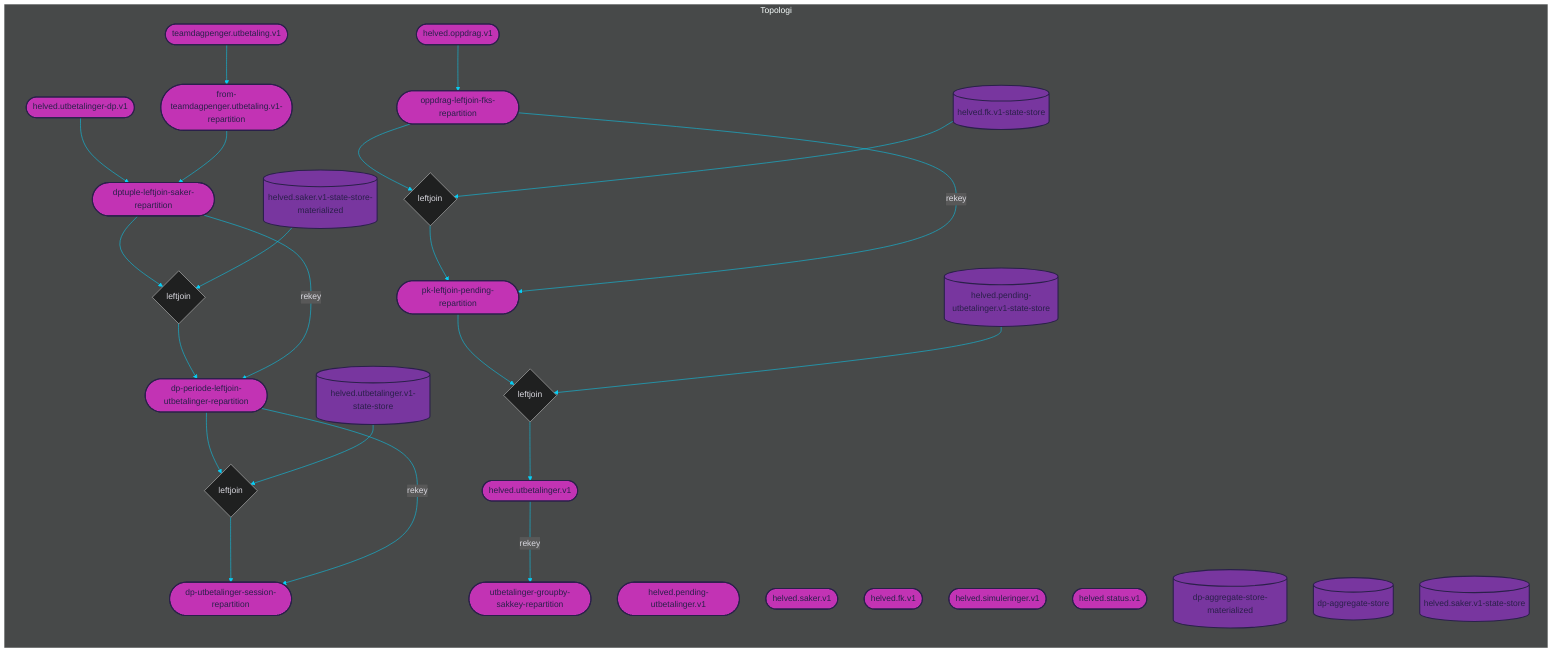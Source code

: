 %%{init: {'theme': 'dark', 'themeVariables': { 'primaryColor': '#07cff6', 'textColor': '#dad9e0', 'lineColor': '#07cff6'}}}%%

graph LR

subgraph Topologi
    %% TOPICS
    helved.utbetalinger.v1([helved.utbetalinger.v1])
	dp-periode-leftjoin-utbetalinger-repartition([dp-periode-leftjoin-utbetalinger-repartition])
	dp-utbetalinger-session-repartition([dp-utbetalinger-session-repartition])
	utbetalinger-groupby-sakkey-repartition([utbetalinger-groupby-sakkey-repartition])
	pk-leftjoin-pending-repartition([pk-leftjoin-pending-repartition])
	helved.pending-utbetalinger.v1([helved.pending-utbetalinger.v1])
	dptuple-leftjoin-saker-repartition([dptuple-leftjoin-saker-repartition])
	helved.saker.v1([helved.saker.v1])
	oppdrag-leftjoin-fks-repartition([oppdrag-leftjoin-fks-repartition])
	helved.fk.v1([helved.fk.v1])
	teamdagpenger.utbetaling.v1([teamdagpenger.utbetaling.v1])
	from-teamdagpenger.utbetaling.v1-repartition([from-teamdagpenger.utbetaling.v1-repartition])
	helved.utbetalinger-dp.v1([helved.utbetalinger-dp.v1])
	helved.simuleringer.v1([helved.simuleringer.v1])
	helved.oppdrag.v1([helved.oppdrag.v1])
	helved.status.v1([helved.status.v1])

    %% JOINS
    dp-periode-leftjoin-utbetalinger{leftjoin}
	pk-leftjoin-pending{leftjoin}
	dptuple-leftjoin-saker{leftjoin}
	oppdrag-leftjoin-fks{leftjoin}

    %% STATE PROCESSORS
    
    
    %% STATE STORES
    helved.utbetalinger.v1-state-store[(helved.utbetalinger.v1-state-store)]
	helved.pending-utbetalinger.v1-state-store[(helved.pending-utbetalinger.v1-state-store)]
	helved.saker.v1-state-store-materialized[(helved.saker.v1-state-store-materialized)]
	helved.fk.v1-state-store[(helved.fk.v1-state-store)]
	dp-aggregate-store-materialized[(dp-aggregate-store-materialized)]
	dp-aggregate-store[(dp-aggregate-store)]
	helved.saker.v1-state-store[(helved.saker.v1-state-store)]
    
    %% DATABASES
    
    

    %% PROCESSOR API JOBS
    
    
    %% JOIN STREAMS
    dp-periode-leftjoin-utbetalinger-repartition --> dp-periode-leftjoin-utbetalinger
	helved.utbetalinger.v1-state-store --> dp-periode-leftjoin-utbetalinger
	dp-periode-leftjoin-utbetalinger --> dp-utbetalinger-session-repartition
	pk-leftjoin-pending-repartition --> pk-leftjoin-pending
	helved.pending-utbetalinger.v1-state-store --> pk-leftjoin-pending
	pk-leftjoin-pending --> helved.utbetalinger.v1
	dptuple-leftjoin-saker-repartition --> dptuple-leftjoin-saker
	helved.saker.v1-state-store-materialized --> dptuple-leftjoin-saker
	dptuple-leftjoin-saker --> dp-periode-leftjoin-utbetalinger-repartition
	oppdrag-leftjoin-fks-repartition --> oppdrag-leftjoin-fks
	helved.fk.v1-state-store --> oppdrag-leftjoin-fks
	oppdrag-leftjoin-fks --> pk-leftjoin-pending-repartition

    %% TABLE STREAMS
    

    %% JOB STREAMS
    
    
    %% BRANCH STREAMS
    

    %% REPARTITION STREAMS
    helved.utbetalinger.v1 --> |rekey| utbetalinger-groupby-sakkey-repartition
	dp-periode-leftjoin-utbetalinger-repartition --> |rekey| dp-utbetalinger-session-repartition
	dptuple-leftjoin-saker-repartition --> |rekey| dp-periode-leftjoin-utbetalinger-repartition
	oppdrag-leftjoin-fks-repartition --> |rekey| pk-leftjoin-pending-repartition
    
    %% BASIC STREAMS
    teamdagpenger.utbetaling.v1 --> from-teamdagpenger.utbetaling.v1-repartition
	helved.utbetalinger-dp.v1 --> dptuple-leftjoin-saker-repartition
	from-teamdagpenger.utbetaling.v1-repartition --> dptuple-leftjoin-saker-repartition
	helved.oppdrag.v1 --> oppdrag-leftjoin-fks-repartition
    
    %% CUSTOM PROCESS STREAMS
    
end

%% COLORS
%% light    #dad9e0
%% purple   #78369f
%% pink     #c233b4
%% dark     #2a204a
%% blue     #07cff6

%% STYLES
style helved.utbetalinger.v1 fill:#c233b4, stroke:#2a204a, stroke-width:2px, color:#2a204a
style dp-periode-leftjoin-utbetalinger-repartition fill:#c233b4, stroke:#2a204a, stroke-width:2px, color:#2a204a
style dp-utbetalinger-session-repartition fill:#c233b4, stroke:#2a204a, stroke-width:2px, color:#2a204a
style utbetalinger-groupby-sakkey-repartition fill:#c233b4, stroke:#2a204a, stroke-width:2px, color:#2a204a
style pk-leftjoin-pending-repartition fill:#c233b4, stroke:#2a204a, stroke-width:2px, color:#2a204a
style helved.pending-utbetalinger.v1 fill:#c233b4, stroke:#2a204a, stroke-width:2px, color:#2a204a
style dptuple-leftjoin-saker-repartition fill:#c233b4, stroke:#2a204a, stroke-width:2px, color:#2a204a
style helved.saker.v1 fill:#c233b4, stroke:#2a204a, stroke-width:2px, color:#2a204a
style oppdrag-leftjoin-fks-repartition fill:#c233b4, stroke:#2a204a, stroke-width:2px, color:#2a204a
style helved.fk.v1 fill:#c233b4, stroke:#2a204a, stroke-width:2px, color:#2a204a
style teamdagpenger.utbetaling.v1 fill:#c233b4, stroke:#2a204a, stroke-width:2px, color:#2a204a
style from-teamdagpenger.utbetaling.v1-repartition fill:#c233b4, stroke:#2a204a, stroke-width:2px, color:#2a204a
style helved.utbetalinger-dp.v1 fill:#c233b4, stroke:#2a204a, stroke-width:2px, color:#2a204a
style helved.simuleringer.v1 fill:#c233b4, stroke:#2a204a, stroke-width:2px, color:#2a204a
style helved.oppdrag.v1 fill:#c233b4, stroke:#2a204a, stroke-width:2px, color:#2a204a
style helved.status.v1 fill:#c233b4, stroke:#2a204a, stroke-width:2px, color:#2a204a
style helved.utbetalinger.v1-state-store fill:#78369f, stroke:#2a204a, stroke-width:2px, color:#2a204a
style helved.pending-utbetalinger.v1-state-store fill:#78369f, stroke:#2a204a, stroke-width:2px, color:#2a204a
style helved.saker.v1-state-store-materialized fill:#78369f, stroke:#2a204a, stroke-width:2px, color:#2a204a
style helved.fk.v1-state-store fill:#78369f, stroke:#2a204a, stroke-width:2px, color:#2a204a
style dp-aggregate-store-materialized fill:#78369f, stroke:#2a204a, stroke-width:2px, color:#2a204a
style dp-aggregate-store fill:#78369f, stroke:#2a204a, stroke-width:2px, color:#2a204a
style helved.saker.v1-state-store fill:#78369f, stroke:#2a204a, stroke-width:2px, color:#2a204a